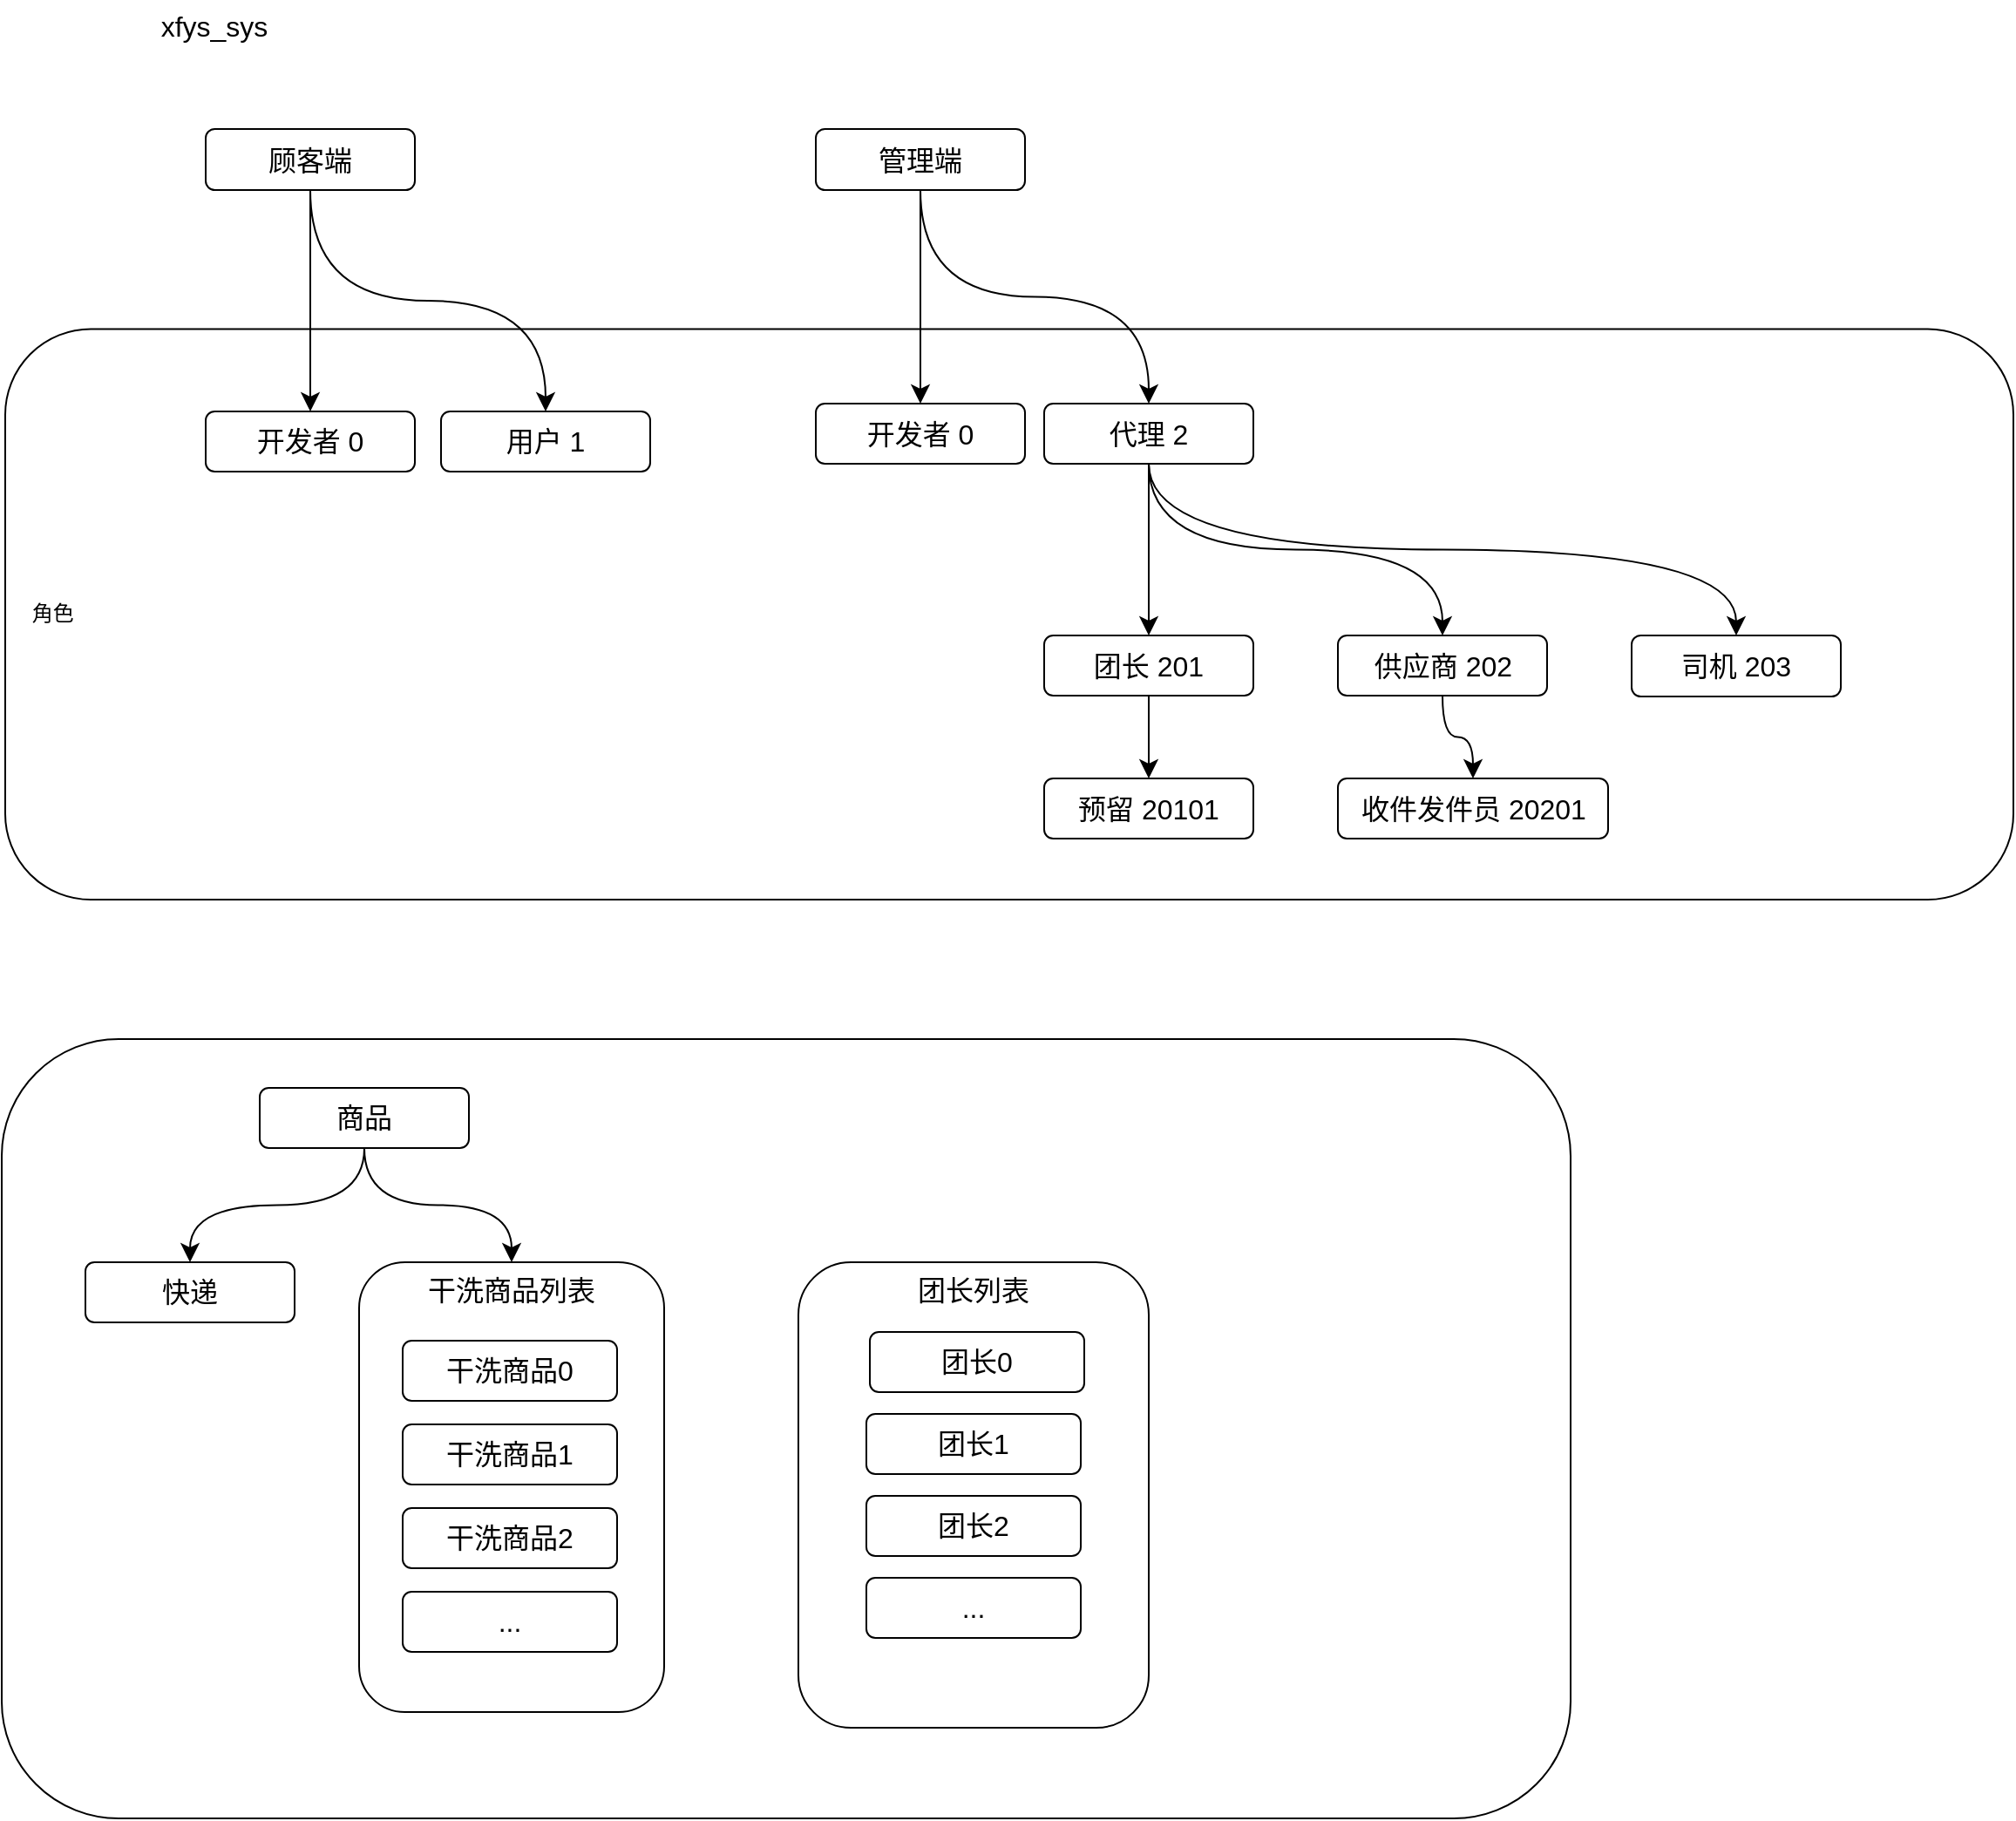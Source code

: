 <mxfile version="22.1.17" type="github">
  <diagram name="第 1 页" id="1SULF4poi3xS_OX-S2Gi">
    <mxGraphModel dx="2234" dy="1211" grid="0" gridSize="10" guides="1" tooltips="1" connect="1" arrows="1" fold="1" page="0" pageScale="1" pageWidth="827" pageHeight="1169" math="0" shadow="0">
      <root>
        <mxCell id="0" />
        <mxCell id="1" parent="0" />
        <mxCell id="0gdj0jr3233fd3dvfJDH-39" value="" style="rounded=1;whiteSpace=wrap;html=1;fontFamily=Helvetica;fontSize=12;fontColor=default;" vertex="1" parent="1">
          <mxGeometry x="-431" y="511" width="900" height="447" as="geometry" />
        </mxCell>
        <mxCell id="0gdj0jr3233fd3dvfJDH-5" value="&amp;nbsp; &amp;nbsp; 角色" style="rounded=1;whiteSpace=wrap;html=1;fontFamily=Helvetica;fontSize=12;fontColor=default;verticalAlign=middle;align=left;" vertex="1" parent="1">
          <mxGeometry x="-429" y="103.75" width="1152" height="327.25" as="geometry" />
        </mxCell>
        <mxCell id="bxJUAexvs2471o88TPBo-1" value="xfys_sys" style="text;html=1;strokeColor=none;fillColor=none;align=center;verticalAlign=middle;whiteSpace=wrap;rounded=0;fontSize=16;" parent="1" vertex="1">
          <mxGeometry x="-339" y="-85" width="60" height="30" as="geometry" />
        </mxCell>
        <mxCell id="0gdj0jr3233fd3dvfJDH-4" style="edgeStyle=orthogonalEdgeStyle;curved=1;rounded=0;orthogonalLoop=1;jettySize=auto;html=1;exitX=0.5;exitY=1;exitDx=0;exitDy=0;entryX=0.5;entryY=0;entryDx=0;entryDy=0;fontSize=12;startSize=8;endSize=8;" edge="1" parent="1" source="bxJUAexvs2471o88TPBo-3" target="bxJUAexvs2471o88TPBo-6">
          <mxGeometry relative="1" as="geometry" />
        </mxCell>
        <mxCell id="0gdj0jr3233fd3dvfJDH-18" style="edgeStyle=orthogonalEdgeStyle;shape=connector;curved=1;rounded=0;orthogonalLoop=1;jettySize=auto;html=1;exitX=0.5;exitY=1;exitDx=0;exitDy=0;entryX=0.5;entryY=0;entryDx=0;entryDy=0;labelBackgroundColor=default;strokeColor=default;align=center;verticalAlign=middle;fontFamily=Helvetica;fontSize=12;fontColor=default;endArrow=classic;startSize=8;endSize=8;" edge="1" parent="1" source="bxJUAexvs2471o88TPBo-3" target="0gdj0jr3233fd3dvfJDH-17">
          <mxGeometry relative="1" as="geometry" />
        </mxCell>
        <mxCell id="bxJUAexvs2471o88TPBo-3" value="顾客端" style="rounded=1;whiteSpace=wrap;html=1;fontSize=16;" parent="1" vertex="1">
          <mxGeometry x="-314" y="-11" width="120" height="35" as="geometry" />
        </mxCell>
        <mxCell id="0gdj0jr3233fd3dvfJDH-24" style="edgeStyle=orthogonalEdgeStyle;shape=connector;curved=1;rounded=0;orthogonalLoop=1;jettySize=auto;html=1;exitX=0.5;exitY=1;exitDx=0;exitDy=0;labelBackgroundColor=default;strokeColor=default;align=center;verticalAlign=middle;fontFamily=Helvetica;fontSize=12;fontColor=default;endArrow=classic;startSize=8;endSize=8;" edge="1" parent="1" source="bxJUAexvs2471o88TPBo-4" target="0gdj0jr3233fd3dvfJDH-22">
          <mxGeometry relative="1" as="geometry" />
        </mxCell>
        <mxCell id="bxJUAexvs2471o88TPBo-4" value="团长 201" style="whiteSpace=wrap;html=1;fontSize=16;rounded=1;" parent="1" vertex="1">
          <mxGeometry x="167" y="279.5" width="120" height="34.5" as="geometry" />
        </mxCell>
        <mxCell id="bxJUAexvs2471o88TPBo-6" value="用户 1" style="whiteSpace=wrap;html=1;fontSize=16;rounded=1;" parent="1" vertex="1">
          <mxGeometry x="-179" y="151" width="120" height="34.5" as="geometry" />
        </mxCell>
        <mxCell id="0gdj0jr3233fd3dvfJDH-14" style="edgeStyle=orthogonalEdgeStyle;shape=connector;curved=1;rounded=0;orthogonalLoop=1;jettySize=auto;html=1;exitX=0.5;exitY=1;exitDx=0;exitDy=0;entryX=0.5;entryY=0;entryDx=0;entryDy=0;labelBackgroundColor=default;strokeColor=default;align=center;verticalAlign=middle;fontFamily=Helvetica;fontSize=12;fontColor=default;endArrow=classic;startSize=8;endSize=8;" edge="1" parent="1" source="bxJUAexvs2471o88TPBo-13" target="0gdj0jr3233fd3dvfJDH-13">
          <mxGeometry relative="1" as="geometry" />
        </mxCell>
        <mxCell id="bxJUAexvs2471o88TPBo-13" value="供应商 202" style="whiteSpace=wrap;html=1;fontSize=16;rounded=1;" parent="1" vertex="1">
          <mxGeometry x="335.5" y="279.5" width="120" height="34.5" as="geometry" />
        </mxCell>
        <mxCell id="KZt0bLGCY5tNQvC7S9tb-14" value="司机 203" style="rounded=1;whiteSpace=wrap;html=1;fontSize=16;" parent="1" vertex="1">
          <mxGeometry x="504" y="279.5" width="120" height="35" as="geometry" />
        </mxCell>
        <mxCell id="0gdj0jr3233fd3dvfJDH-16" style="edgeStyle=orthogonalEdgeStyle;shape=connector;curved=1;rounded=0;orthogonalLoop=1;jettySize=auto;html=1;exitX=0.5;exitY=1;exitDx=0;exitDy=0;entryX=0.5;entryY=0;entryDx=0;entryDy=0;labelBackgroundColor=default;strokeColor=default;align=center;verticalAlign=middle;fontFamily=Helvetica;fontSize=12;fontColor=default;endArrow=classic;startSize=8;endSize=8;" edge="1" parent="1" source="0gdj0jr3233fd3dvfJDH-3" target="0gdj0jr3233fd3dvfJDH-15">
          <mxGeometry relative="1" as="geometry" />
        </mxCell>
        <mxCell id="0gdj0jr3233fd3dvfJDH-25" style="edgeStyle=orthogonalEdgeStyle;shape=connector;curved=1;rounded=0;orthogonalLoop=1;jettySize=auto;html=1;exitX=0.5;exitY=1;exitDx=0;exitDy=0;labelBackgroundColor=default;strokeColor=default;align=center;verticalAlign=middle;fontFamily=Helvetica;fontSize=12;fontColor=default;endArrow=classic;startSize=8;endSize=8;" edge="1" parent="1" source="0gdj0jr3233fd3dvfJDH-3" target="0gdj0jr3233fd3dvfJDH-19">
          <mxGeometry relative="1" as="geometry" />
        </mxCell>
        <mxCell id="0gdj0jr3233fd3dvfJDH-3" value="管理端" style="rounded=1;whiteSpace=wrap;html=1;fontSize=16;" vertex="1" parent="1">
          <mxGeometry x="36" y="-11" width="120" height="35" as="geometry" />
        </mxCell>
        <mxCell id="0gdj0jr3233fd3dvfJDH-13" value="收件发件员 20201" style="whiteSpace=wrap;html=1;fontSize=16;rounded=1;" vertex="1" parent="1">
          <mxGeometry x="335.5" y="361.5" width="155" height="34.5" as="geometry" />
        </mxCell>
        <mxCell id="0gdj0jr3233fd3dvfJDH-15" value="开发者 0" style="whiteSpace=wrap;html=1;fontSize=16;rounded=1;" vertex="1" parent="1">
          <mxGeometry x="36" y="146.5" width="120" height="34.5" as="geometry" />
        </mxCell>
        <mxCell id="0gdj0jr3233fd3dvfJDH-17" value="开发者 0" style="whiteSpace=wrap;html=1;fontSize=16;rounded=1;" vertex="1" parent="1">
          <mxGeometry x="-314" y="151" width="120" height="34.5" as="geometry" />
        </mxCell>
        <mxCell id="0gdj0jr3233fd3dvfJDH-20" style="edgeStyle=orthogonalEdgeStyle;shape=connector;curved=1;rounded=0;orthogonalLoop=1;jettySize=auto;html=1;exitX=0.5;exitY=1;exitDx=0;exitDy=0;labelBackgroundColor=default;strokeColor=default;align=center;verticalAlign=middle;fontFamily=Helvetica;fontSize=12;fontColor=default;endArrow=classic;startSize=8;endSize=8;" edge="1" parent="1" source="0gdj0jr3233fd3dvfJDH-19" target="KZt0bLGCY5tNQvC7S9tb-14">
          <mxGeometry relative="1" as="geometry" />
        </mxCell>
        <mxCell id="0gdj0jr3233fd3dvfJDH-21" style="edgeStyle=orthogonalEdgeStyle;shape=connector;curved=1;rounded=0;orthogonalLoop=1;jettySize=auto;html=1;exitX=0.5;exitY=1;exitDx=0;exitDy=0;entryX=0.5;entryY=0;entryDx=0;entryDy=0;labelBackgroundColor=default;strokeColor=default;align=center;verticalAlign=middle;fontFamily=Helvetica;fontSize=12;fontColor=default;endArrow=classic;startSize=8;endSize=8;" edge="1" parent="1" source="0gdj0jr3233fd3dvfJDH-19" target="bxJUAexvs2471o88TPBo-4">
          <mxGeometry relative="1" as="geometry" />
        </mxCell>
        <mxCell id="0gdj0jr3233fd3dvfJDH-23" style="edgeStyle=orthogonalEdgeStyle;shape=connector;curved=1;rounded=0;orthogonalLoop=1;jettySize=auto;html=1;exitX=0.5;exitY=1;exitDx=0;exitDy=0;labelBackgroundColor=default;strokeColor=default;align=center;verticalAlign=middle;fontFamily=Helvetica;fontSize=12;fontColor=default;endArrow=classic;startSize=8;endSize=8;" edge="1" parent="1" source="0gdj0jr3233fd3dvfJDH-19" target="bxJUAexvs2471o88TPBo-13">
          <mxGeometry relative="1" as="geometry" />
        </mxCell>
        <mxCell id="0gdj0jr3233fd3dvfJDH-19" value="代理 2" style="whiteSpace=wrap;html=1;fontSize=16;rounded=1;" vertex="1" parent="1">
          <mxGeometry x="167" y="146.5" width="120" height="34.5" as="geometry" />
        </mxCell>
        <mxCell id="0gdj0jr3233fd3dvfJDH-22" value="预留 20101" style="whiteSpace=wrap;html=1;fontSize=16;rounded=1;" vertex="1" parent="1">
          <mxGeometry x="167" y="361.5" width="120" height="34.5" as="geometry" />
        </mxCell>
        <mxCell id="0gdj0jr3233fd3dvfJDH-31" style="edgeStyle=orthogonalEdgeStyle;shape=connector;curved=1;rounded=0;orthogonalLoop=1;jettySize=auto;html=1;exitX=0.5;exitY=1;exitDx=0;exitDy=0;entryX=0.5;entryY=0;entryDx=0;entryDy=0;labelBackgroundColor=default;strokeColor=default;align=center;verticalAlign=middle;fontFamily=Helvetica;fontSize=12;fontColor=default;endArrow=classic;startSize=8;endSize=8;" edge="1" parent="1" source="0gdj0jr3233fd3dvfJDH-28" target="0gdj0jr3233fd3dvfJDH-30">
          <mxGeometry relative="1" as="geometry" />
        </mxCell>
        <mxCell id="0gdj0jr3233fd3dvfJDH-32" style="edgeStyle=orthogonalEdgeStyle;shape=connector;curved=1;rounded=0;orthogonalLoop=1;jettySize=auto;html=1;exitX=0.5;exitY=1;exitDx=0;exitDy=0;labelBackgroundColor=default;strokeColor=default;align=center;verticalAlign=middle;fontFamily=Helvetica;fontSize=12;fontColor=default;endArrow=classic;startSize=8;endSize=8;" edge="1" parent="1" source="0gdj0jr3233fd3dvfJDH-28" target="0gdj0jr3233fd3dvfJDH-29">
          <mxGeometry relative="1" as="geometry" />
        </mxCell>
        <mxCell id="0gdj0jr3233fd3dvfJDH-28" value="商品" style="whiteSpace=wrap;html=1;fontSize=16;rounded=1;" vertex="1" parent="1">
          <mxGeometry x="-283" y="539" width="120" height="34.5" as="geometry" />
        </mxCell>
        <mxCell id="0gdj0jr3233fd3dvfJDH-29" value="快递" style="whiteSpace=wrap;html=1;fontSize=16;rounded=1;" vertex="1" parent="1">
          <mxGeometry x="-383" y="639" width="120" height="34.5" as="geometry" />
        </mxCell>
        <mxCell id="0gdj0jr3233fd3dvfJDH-30" value="干洗商品列表" style="whiteSpace=wrap;html=1;fontSize=16;rounded=1;verticalAlign=top;" vertex="1" parent="1">
          <mxGeometry x="-226" y="639" width="175" height="258" as="geometry" />
        </mxCell>
        <mxCell id="0gdj0jr3233fd3dvfJDH-33" value="干洗商品0" style="whiteSpace=wrap;html=1;fontSize=16;rounded=1;" vertex="1" parent="1">
          <mxGeometry x="-201" y="684" width="123" height="34.5" as="geometry" />
        </mxCell>
        <mxCell id="0gdj0jr3233fd3dvfJDH-36" value="干洗商品1" style="whiteSpace=wrap;html=1;fontSize=16;rounded=1;" vertex="1" parent="1">
          <mxGeometry x="-201" y="732" width="123" height="34.5" as="geometry" />
        </mxCell>
        <mxCell id="0gdj0jr3233fd3dvfJDH-37" value="干洗商品2" style="whiteSpace=wrap;html=1;fontSize=16;rounded=1;" vertex="1" parent="1">
          <mxGeometry x="-201" y="780" width="123" height="34.5" as="geometry" />
        </mxCell>
        <mxCell id="0gdj0jr3233fd3dvfJDH-38" value="..." style="whiteSpace=wrap;html=1;fontSize=16;rounded=1;" vertex="1" parent="1">
          <mxGeometry x="-201" y="828" width="123" height="34.5" as="geometry" />
        </mxCell>
        <mxCell id="0gdj0jr3233fd3dvfJDH-42" value="团长列表" style="whiteSpace=wrap;html=1;fontSize=16;rounded=1;verticalAlign=top;" vertex="1" parent="1">
          <mxGeometry x="26" y="639" width="201" height="267" as="geometry" />
        </mxCell>
        <mxCell id="0gdj0jr3233fd3dvfJDH-43" value="团长0" style="whiteSpace=wrap;html=1;fontSize=16;rounded=1;" vertex="1" parent="1">
          <mxGeometry x="67" y="679" width="123" height="34.5" as="geometry" />
        </mxCell>
        <mxCell id="0gdj0jr3233fd3dvfJDH-44" value="团长1" style="whiteSpace=wrap;html=1;fontSize=16;rounded=1;" vertex="1" parent="1">
          <mxGeometry x="65" y="726" width="123" height="34.5" as="geometry" />
        </mxCell>
        <mxCell id="0gdj0jr3233fd3dvfJDH-45" value="团长2" style="whiteSpace=wrap;html=1;fontSize=16;rounded=1;" vertex="1" parent="1">
          <mxGeometry x="65" y="773" width="123" height="34.5" as="geometry" />
        </mxCell>
        <mxCell id="0gdj0jr3233fd3dvfJDH-46" value="..." style="whiteSpace=wrap;html=1;fontSize=16;rounded=1;" vertex="1" parent="1">
          <mxGeometry x="65" y="820" width="123" height="34.5" as="geometry" />
        </mxCell>
      </root>
    </mxGraphModel>
  </diagram>
</mxfile>

